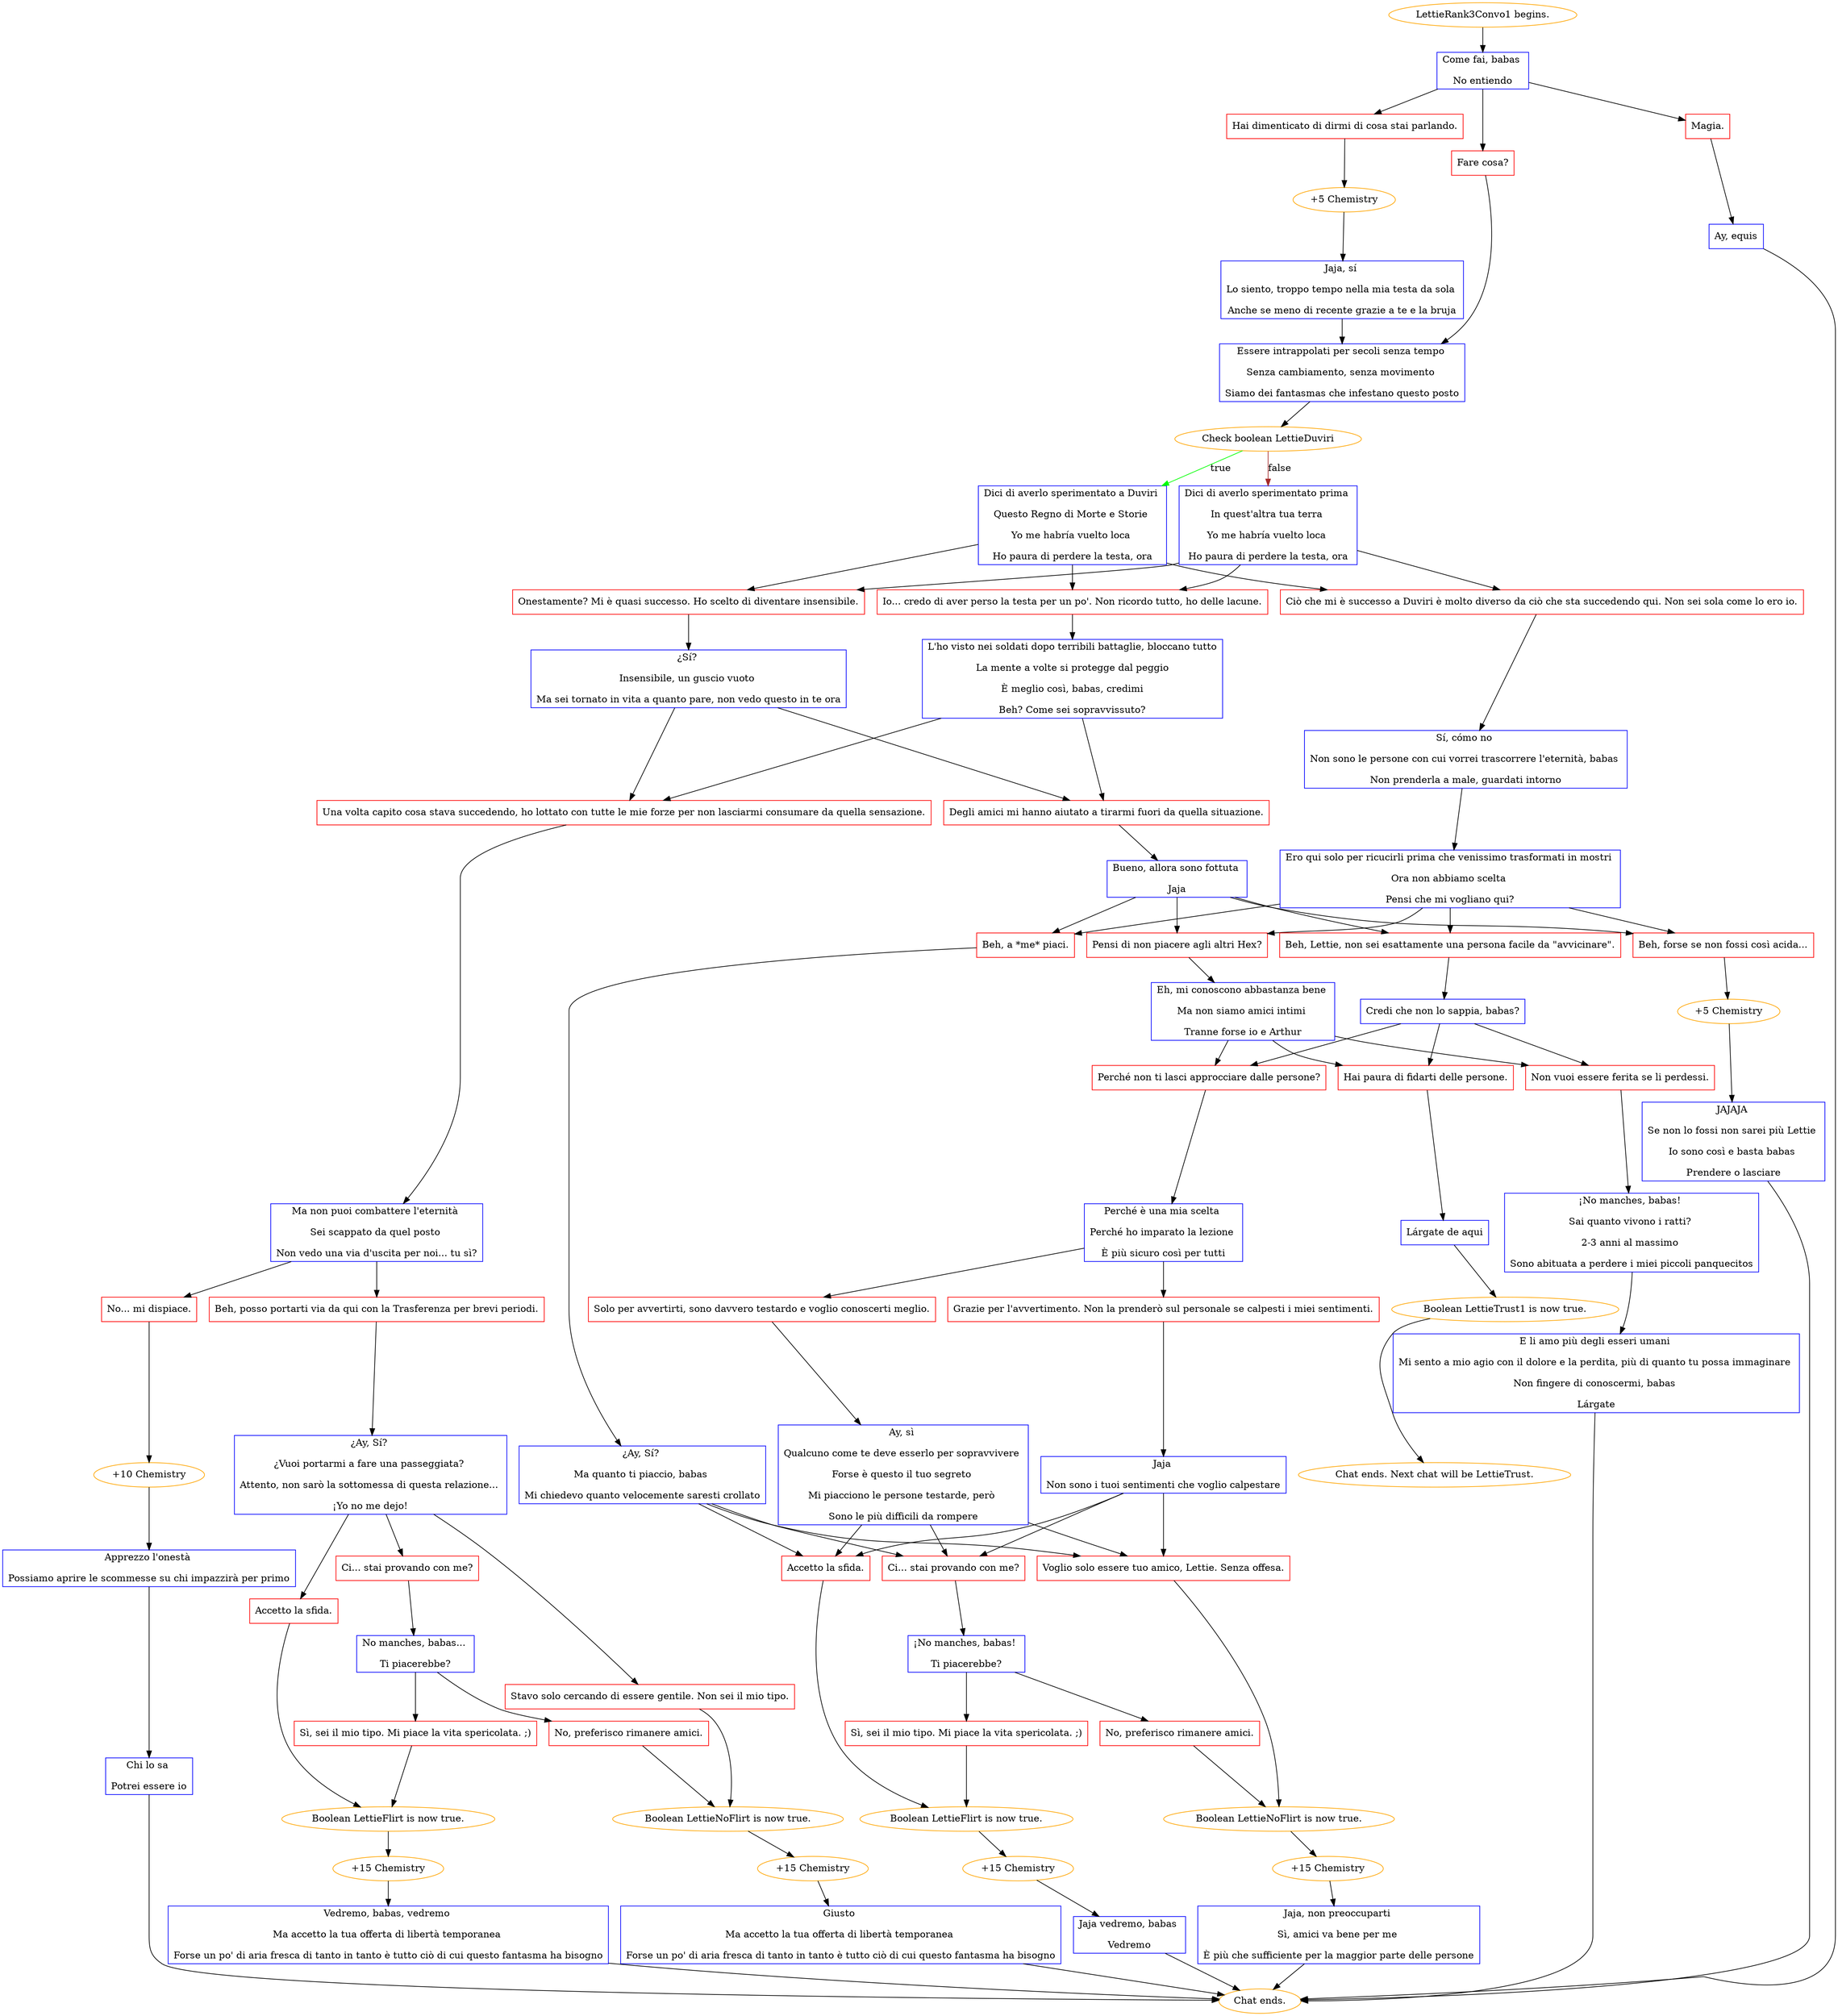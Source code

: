 digraph {
	"LettieRank3Convo1 begins." [color=orange];
		"LettieRank3Convo1 begins." -> j37166403;
	j37166403 [label="Come fai, babas 
No entiendo",shape=box,color=blue];
		j37166403 -> j3555565199;
		j37166403 -> j2406733644;
		j37166403 -> j905100708;
	j3555565199 [label="Hai dimenticato di dirmi di cosa stai parlando.",shape=box,color=red];
		j3555565199 -> j1965376584;
	j2406733644 [label="Fare cosa?",shape=box,color=red];
		j2406733644 -> j3798703783;
	j905100708 [label="Magia.",shape=box,color=red];
		j905100708 -> j1759475013;
	j1965376584 [label="+5 Chemistry",color=orange];
		j1965376584 -> j1952043701;
	j3798703783 [label="Essere intrappolati per secoli senza tempo 
Senza cambiamento, senza movimento 
Siamo dei fantasmas che infestano questo posto",shape=box,color=blue];
		j3798703783 -> j2631015866;
	j1759475013 [label="Ay, equis",shape=box,color=blue];
		j1759475013 -> "Chat ends.";
	j1952043701 [label="Jaja, sí 
Lo siento, troppo tempo nella mia testa da sola 
Anche se meno di recente grazie a te e la bruja",shape=box,color=blue];
		j1952043701 -> j3798703783;
	j2631015866 [label="Check boolean LettieDuviri",color=orange];
		j2631015866 -> j1279637944 [label=true,color=green];
		j2631015866 -> j1678192667 [label=false,color=brown];
	"Chat ends." [color=orange];
	j1279637944 [label="Dici di averlo sperimentato a Duviri 
Questo Regno di Morte e Storie 
Yo me habría vuelto loca 
Ho paura di perdere la testa, ora",shape=box,color=blue];
		j1279637944 -> j1497315211;
		j1279637944 -> j270827945;
		j1279637944 -> j4213701515;
	j1678192667 [label="Dici di averlo sperimentato prima 
In quest'altra tua terra 
Yo me habría vuelto loca 
Ho paura di perdere la testa, ora",shape=box,color=blue];
		j1678192667 -> j4213701515;
		j1678192667 -> j270827945;
		j1678192667 -> j1497315211;
	j1497315211 [label="Onestamente? Mi è quasi successo. Ho scelto di diventare insensibile.",shape=box,color=red];
		j1497315211 -> j1494845883;
	j270827945 [label="Io... credo di aver perso la testa per un po'. Non ricordo tutto, ho delle lacune.",shape=box,color=red];
		j270827945 -> j744785868;
	j4213701515 [label="Ciò che mi è successo a Duviri è molto diverso da ciò che sta succedendo qui. Non sei sola come lo ero io.",shape=box,color=red];
		j4213701515 -> j3078253070;
	j1494845883 [label="¿Sí? 
Insensibile, un guscio vuoto 
Ma sei tornato in vita a quanto pare, non vedo questo in te ora",shape=box,color=blue];
		j1494845883 -> j76499070;
		j1494845883 -> j1628933485;
	j744785868 [label="L'ho visto nei soldati dopo terribili battaglie, bloccano tutto
La mente a volte si protegge dal peggio
È meglio così, babas, credimi
Beh? Come sei sopravvissuto?",shape=box,color=blue];
		j744785868 -> j76499070;
		j744785868 -> j1628933485;
	j3078253070 [label="Sí, cómo no 
Non sono le persone con cui vorrei trascorrere l'eternità, babas 
Non prenderla a male, guardati intorno",shape=box,color=blue];
		j3078253070 -> j1605233494;
	j76499070 [label="Una volta capito cosa stava succedendo, ho lottato con tutte le mie forze per non lasciarmi consumare da quella sensazione.",shape=box,color=red];
		j76499070 -> j3865247405;
	j1628933485 [label="Degli amici mi hanno aiutato a tirarmi fuori da quella situazione.",shape=box,color=red];
		j1628933485 -> j3450298816;
	j1605233494 [label="Ero qui solo per ricucirli prima che venissimo trasformati in mostri 
Ora non abbiamo scelta 
Pensi che mi vogliano qui?",shape=box,color=blue];
		j1605233494 -> j2068046289;
		j1605233494 -> j646687116;
		j1605233494 -> j2305867880;
		j1605233494 -> j3533867607;
	j3865247405 [label="Ma non puoi combattere l'eternità 
Sei scappato da quel posto 
Non vedo una via d'uscita per noi... tu sì?",shape=box,color=blue];
		j3865247405 -> j3723921966;
		j3865247405 -> j945970252;
	j3450298816 [label="Bueno, allora sono fottuta 
Jaja",shape=box,color=blue];
		j3450298816 -> j2068046289;
		j3450298816 -> j646687116;
		j3450298816 -> j2305867880;
		j3450298816 -> j3533867607;
	j2068046289 [label="Beh, a *me* piaci.",shape=box,color=red];
		j2068046289 -> j1241268425;
	j646687116 [label="Pensi di non piacere agli altri Hex?",shape=box,color=red];
		j646687116 -> j1100492121;
	j2305867880 [label="Beh, Lettie, non sei esattamente una persona facile da \"avvicinare\".",shape=box,color=red];
		j2305867880 -> j4182243718;
	j3533867607 [label="Beh, forse se non fossi così acida...",shape=box,color=red];
		j3533867607 -> j3483913530;
	j3723921966 [label="No... mi dispiace.",shape=box,color=red];
		j3723921966 -> j641118719;
	j945970252 [label="Beh, posso portarti via da qui con la Trasferenza per brevi periodi.",shape=box,color=red];
		j945970252 -> j3168377500;
	j1241268425 [label="¿Ay, Sí? 
Ma quanto ti piaccio, babas 
Mi chiedevo quanto velocemente saresti crollato",shape=box,color=blue];
		j1241268425 -> j3245530531;
		j1241268425 -> j3982022120;
		j1241268425 -> j3453571734;
	j1100492121 [label="Eh, mi conoscono abbastanza bene 
Ma non siamo amici intimi 
Tranne forse io e Arthur",shape=box,color=blue];
		j1100492121 -> j3647907683;
		j1100492121 -> j220128698;
		j1100492121 -> j2767246947;
	j4182243718 [label="Credi che non lo sappia, babas?",shape=box,color=blue];
		j4182243718 -> j3647907683;
		j4182243718 -> j220128698;
		j4182243718 -> j2767246947;
	j3483913530 [label="+5 Chemistry",color=orange];
		j3483913530 -> j3201080394;
	j641118719 [label="+10 Chemistry",color=orange];
		j641118719 -> j1957005531;
	j3168377500 [label="¿Ay, Sí? 
¿Vuoi portarmi a fare una passeggiata? 
Attento, non sarò la sottomessa di questa relazione... 
¡Yo no me dejo!",shape=box,color=blue];
		j3168377500 -> j2786995842;
		j3168377500 -> j1212328750;
		j3168377500 -> j2216145299;
	j3245530531 [label="Accetto la sfida.",shape=box,color=red];
		j3245530531 -> j3768482399;
	j3982022120 [label="Ci... stai provando con me?",shape=box,color=red];
		j3982022120 -> j1913298725;
	j3453571734 [label="Voglio solo essere tuo amico, Lettie. Senza offesa.",shape=box,color=red];
		j3453571734 -> j2321854490;
	j3647907683 [label="Perché non ti lasci approcciare dalle persone?",shape=box,color=red];
		j3647907683 -> j3831391265;
	j220128698 [label="Hai paura di fidarti delle persone.",shape=box,color=red];
		j220128698 -> j2579135998;
	j2767246947 [label="Non vuoi essere ferita se li perdessi.",shape=box,color=red];
		j2767246947 -> j2305553089;
	j3201080394 [label="JAJAJA 
Se non lo fossi non sarei più Lettie 
Io sono così e basta babas 
Prendere o lasciare",shape=box,color=blue];
		j3201080394 -> "Chat ends.";
	j1957005531 [label="Apprezzo l'onestà 
Possiamo aprire le scommesse su chi impazzirà per primo",shape=box,color=blue];
		j1957005531 -> j1780463898;
	j2786995842 [label="Accetto la sfida.",shape=box,color=red];
		j2786995842 -> j1783901688;
	j1212328750 [label="Ci... stai provando con me?",shape=box,color=red];
		j1212328750 -> j1584533072;
	j2216145299 [label="Stavo solo cercando di essere gentile. Non sei il mio tipo.",shape=box,color=red];
		j2216145299 -> j852734003;
	j3768482399 [label="Boolean LettieFlirt is now true.",color=orange];
		j3768482399 -> j823526516;
	j1913298725 [label="¡No manches, babas! 
Ti piacerebbe?",shape=box,color=blue];
		j1913298725 -> j3562889946;
		j1913298725 -> j1379941807;
	j2321854490 [label="Boolean LettieNoFlirt is now true.",color=orange];
		j2321854490 -> j4225355344;
	j3831391265 [label="Perché è una mia scelta 
Perché ho imparato la lezione 
È più sicuro così per tutti",shape=box,color=blue];
		j3831391265 -> j43904012;
		j3831391265 -> j3975192627;
	j2579135998 [label="Lárgate de aqui",shape=box,color=blue];
		j2579135998 -> j971190109;
	j2305553089 [label="¡No manches, babas! 
Sai quanto vivono i ratti? 
2-3 anni al massimo 
Sono abituata a perdere i miei piccoli panquecitos",shape=box,color=blue];
		j2305553089 -> j3816970309;
	j1780463898 [label="Chi lo sa 
Potrei essere io",shape=box,color=blue];
		j1780463898 -> "Chat ends.";
	j1783901688 [label="Boolean LettieFlirt is now true.",color=orange];
		j1783901688 -> j2369066537;
	j1584533072 [label="No manches, babas... 
Ti piacerebbe?",shape=box,color=blue];
		j1584533072 -> j2616144322;
		j1584533072 -> j834989809;
	j852734003 [label="Boolean LettieNoFlirt is now true.",color=orange];
		j852734003 -> j649277380;
	j823526516 [label="+15 Chemistry",color=orange];
		j823526516 -> j2453164333;
	j3562889946 [label="Sì, sei il mio tipo. Mi piace la vita spericolata. ;)",shape=box,color=red];
		j3562889946 -> j3768482399;
	j1379941807 [label="No, preferisco rimanere amici.",shape=box,color=red];
		j1379941807 -> j2321854490;
	j4225355344 [label="+15 Chemistry",color=orange];
		j4225355344 -> j399108537;
	j43904012 [label="Solo per avvertirti, sono davvero testardo e voglio conoscerti meglio.",shape=box,color=red];
		j43904012 -> j3562566686;
	j3975192627 [label="Grazie per l'avvertimento. Non la prenderò sul personale se calpesti i miei sentimenti.",shape=box,color=red];
		j3975192627 -> j4155345659;
	j971190109 [label="Boolean LettieTrust1 is now true.",color=orange];
		j971190109 -> "Chat ends. Next chat will be LettieTrust.";
	j3816970309 [label="E li amo più degli esseri umani 
Mi sento a mio agio con il dolore e la perdita, più di quanto tu possa immaginare 
Non fingere di conoscermi, babas 
Lárgate",shape=box,color=blue];
		j3816970309 -> "Chat ends.";
	j2369066537 [label="+15 Chemistry",color=orange];
		j2369066537 -> j2618406818;
	j2616144322 [label="Sì, sei il mio tipo. Mi piace la vita spericolata. ;)",shape=box,color=red];
		j2616144322 -> j1783901688;
	j834989809 [label="No, preferisco rimanere amici.",shape=box,color=red];
		j834989809 -> j852734003;
	j649277380 [label="+15 Chemistry",color=orange];
		j649277380 -> j3191752213;
	j2453164333 [label="Jaja vedremo, babas 
Vedremo",shape=box,color=blue];
		j2453164333 -> "Chat ends.";
	j399108537 [label="Jaja, non preoccuparti 
Sì, amici va bene per me 
È più che sufficiente per la maggior parte delle persone",shape=box,color=blue];
		j399108537 -> "Chat ends.";
	j3562566686 [label="Ay, sì 
Qualcuno come te deve esserlo per sopravvivere 
Forse è questo il tuo segreto 
Mi piacciono le persone testarde, però 
Sono le più difficili da rompere",shape=box,color=blue];
		j3562566686 -> j3245530531;
		j3562566686 -> j3982022120;
		j3562566686 -> j3453571734;
	j4155345659 [label="Jaja 
Non sono i tuoi sentimenti che voglio calpestare",shape=box,color=blue];
		j4155345659 -> j3245530531;
		j4155345659 -> j3982022120;
		j4155345659 -> j3453571734;
	"Chat ends. Next chat will be LettieTrust." [color=orange];
	j2618406818 [label="Vedremo, babas, vedremo 
Ma accetto la tua offerta di libertà temporanea 
Forse un po' di aria fresca di tanto in tanto è tutto ciò di cui questo fantasma ha bisogno",shape=box,color=blue];
		j2618406818 -> "Chat ends.";
	j3191752213 [label="Giusto 
Ma accetto la tua offerta di libertà temporanea 
Forse un po' di aria fresca di tanto in tanto è tutto ciò di cui questo fantasma ha bisogno",shape=box,color=blue];
		j3191752213 -> "Chat ends.";
}